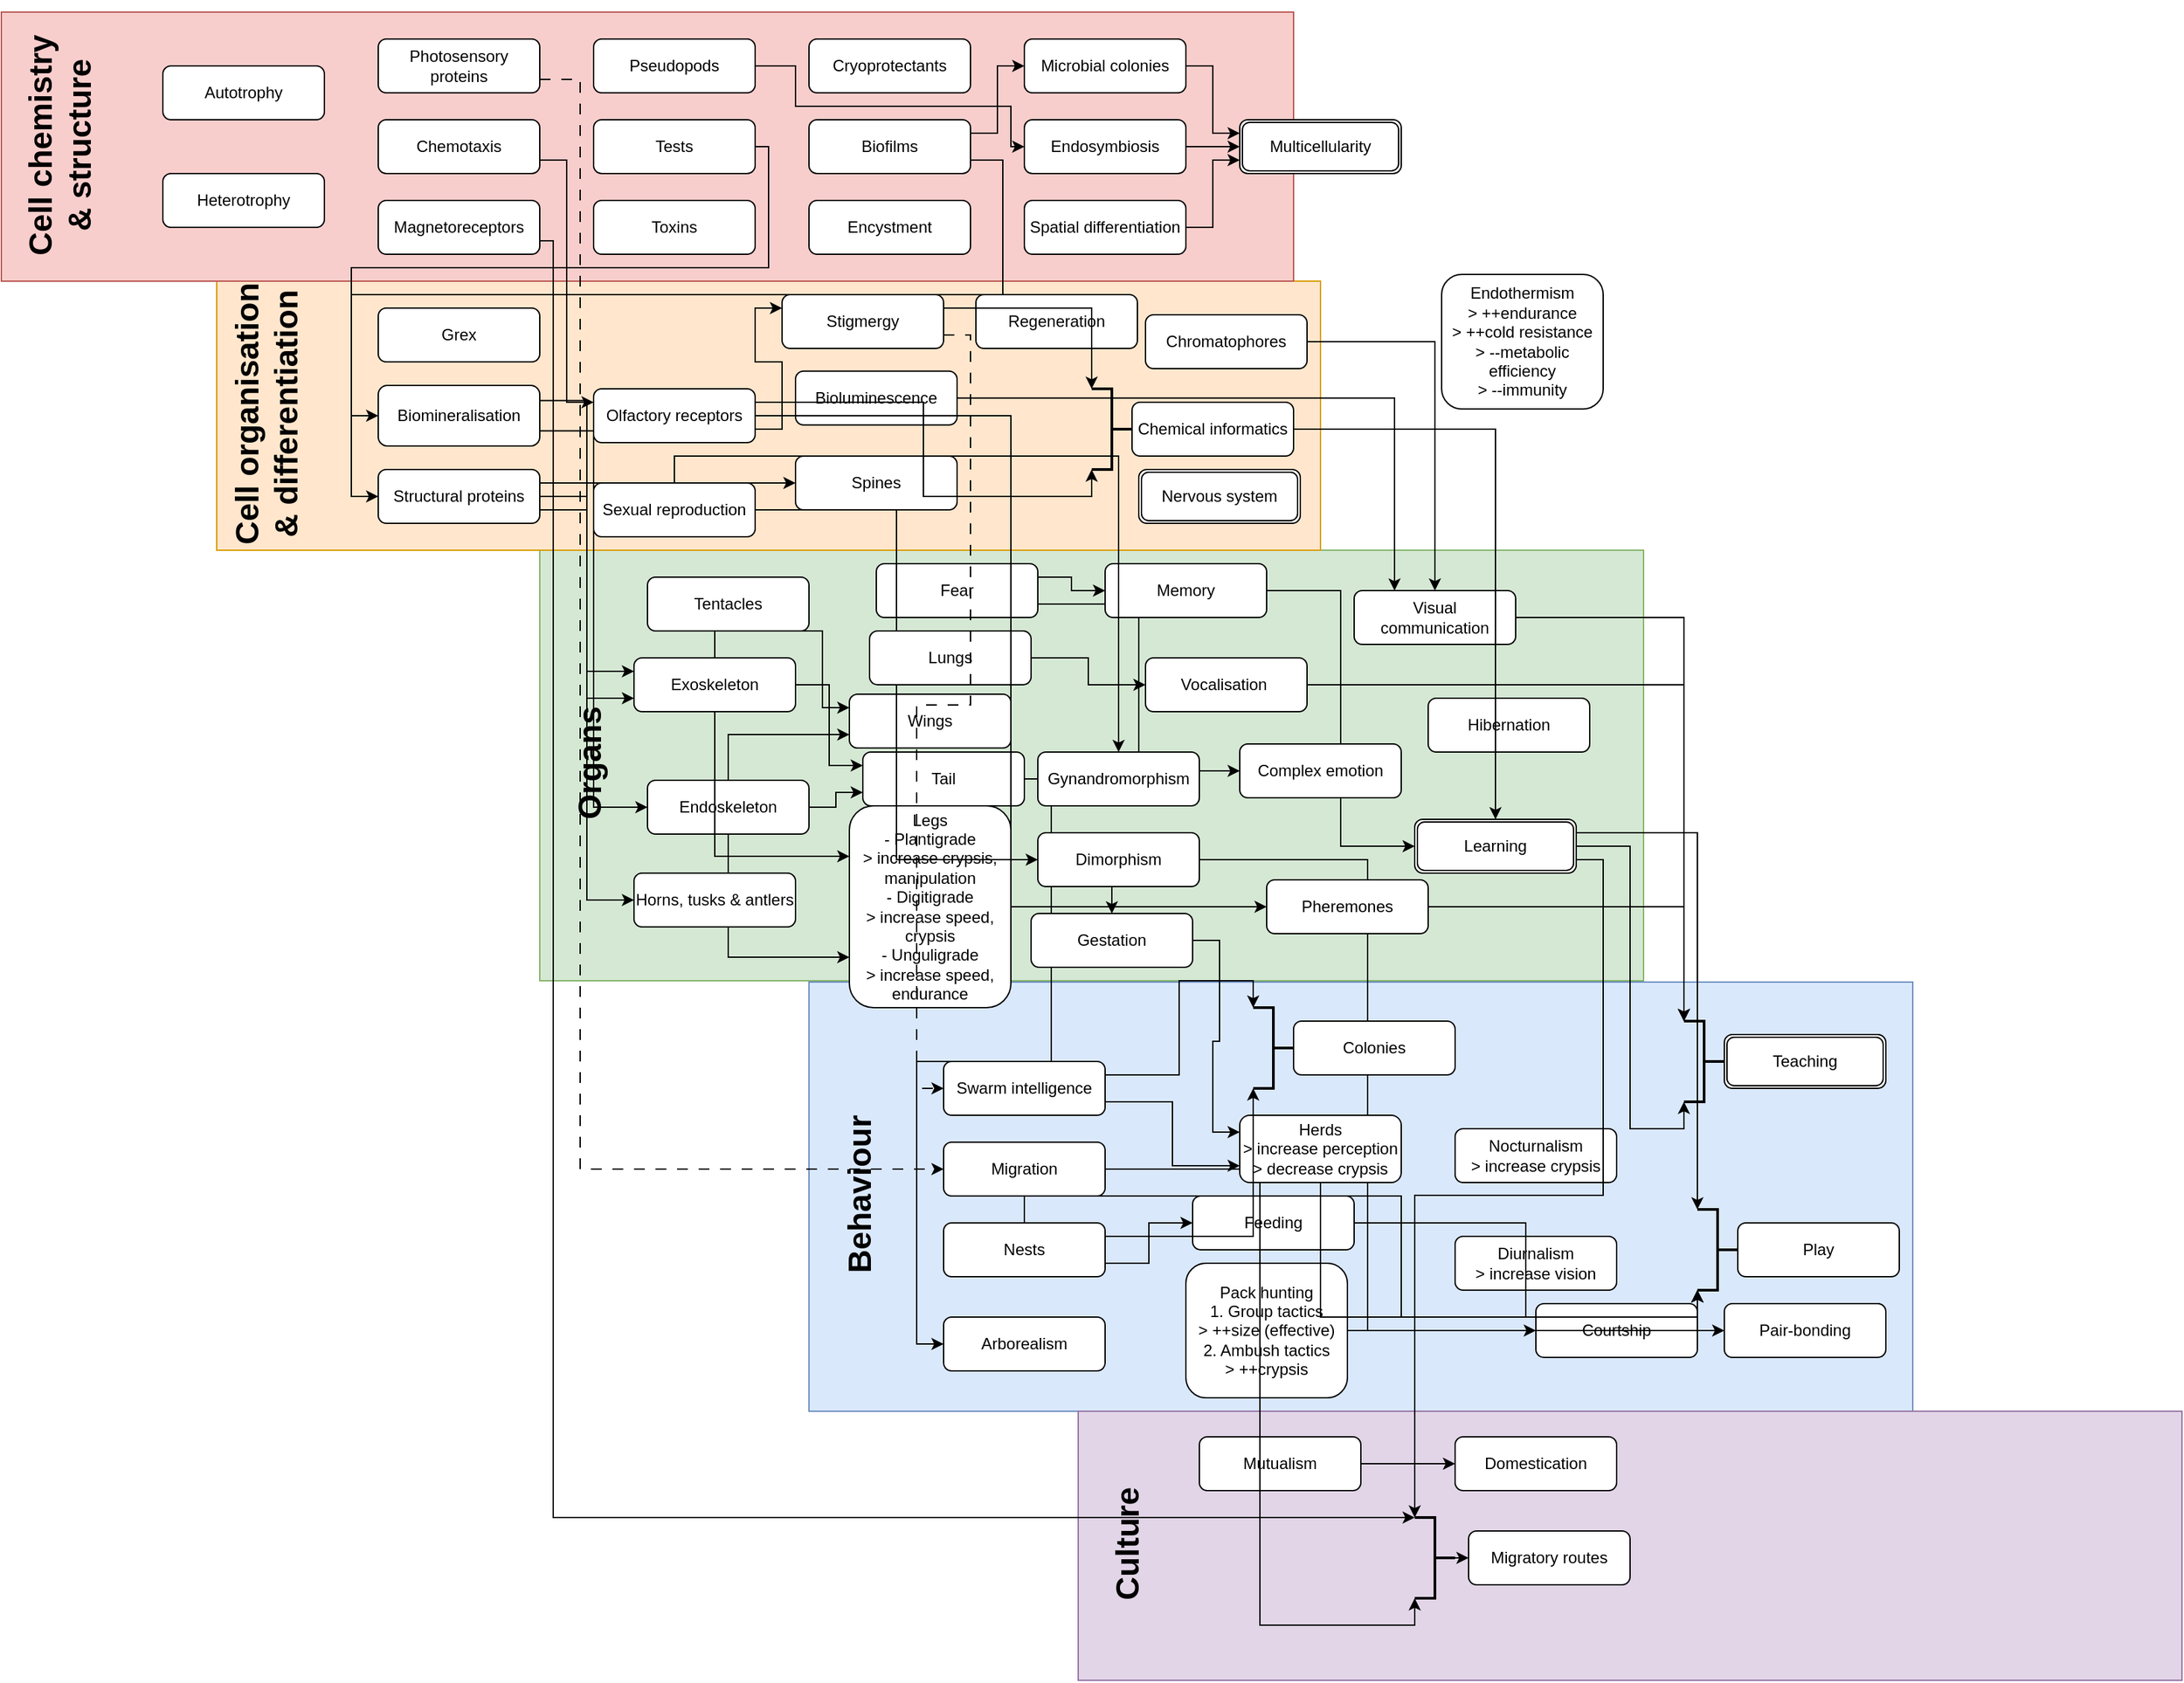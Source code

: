 <mxfile version="28.0.9">
  <diagram name="Page-1" id="D8UBlbQW4p5IcxtlITK5">
    <mxGraphModel dx="314" dy="1356" grid="1" gridSize="10" guides="1" tooltips="1" connect="1" arrows="1" fold="1" page="1" pageScale="1" pageWidth="827" pageHeight="1169" math="0" shadow="0">
      <root>
        <mxCell id="0" />
        <mxCell id="1" style="locked=1;" parent="0" />
        <mxCell id="BG-AczMaY_8zY7A08HlS-6" value="" style="rounded=0;whiteSpace=wrap;html=1;fillColor=#d5e8d4;strokeColor=#82b366;" vertex="1" parent="1">
          <mxGeometry x="400" y="400" width="820" height="320" as="geometry" />
        </mxCell>
        <mxCell id="BG-AczMaY_8zY7A08HlS-4" value="" style="rounded=0;whiteSpace=wrap;html=1;fillColor=#ffe6cc;strokeColor=#d79b00;" vertex="1" parent="1">
          <mxGeometry x="160" y="200" width="820" height="200" as="geometry" />
        </mxCell>
        <mxCell id="BG-AczMaY_8zY7A08HlS-35" value="" style="group" vertex="1" connectable="0" parent="1">
          <mxGeometry x="160" y="200" width="820" height="200" as="geometry" />
        </mxCell>
        <mxCell id="BG-AczMaY_8zY7A08HlS-5" value="&lt;div&gt;Cell organisation&lt;/div&gt;&lt;div&gt;&amp;amp; differentiation&lt;/div&gt;" style="text;strokeColor=none;fillColor=none;html=1;fontSize=24;fontStyle=1;verticalAlign=middle;align=center;rotation=-90;" vertex="1" parent="BG-AczMaY_8zY7A08HlS-35">
          <mxGeometry x="-54.37" y="66.88" width="183.75" height="65" as="geometry" />
        </mxCell>
        <mxCell id="BG-AczMaY_8zY7A08HlS-36" value="" style="group" vertex="1" connectable="0" parent="1">
          <mxGeometry width="960" height="200" as="geometry" />
        </mxCell>
        <mxCell id="BG-AczMaY_8zY7A08HlS-1" value="" style="rounded=0;whiteSpace=wrap;html=1;fillColor=#f8cecc;strokeColor=#b85450;" vertex="1" parent="BG-AczMaY_8zY7A08HlS-36">
          <mxGeometry width="960.0" height="200" as="geometry" />
        </mxCell>
        <mxCell id="BG-AczMaY_8zY7A08HlS-3" value="&lt;div&gt;Cell chemistry&lt;/div&gt;&lt;div&gt;&amp;amp; structure&lt;/div&gt;" style="text;strokeColor=none;fillColor=none;html=1;fontSize=24;fontStyle=1;verticalAlign=middle;align=center;rotation=-90;" vertex="1" parent="BG-AczMaY_8zY7A08HlS-36">
          <mxGeometry x="-63.653" y="66.88" width="215.122" height="65" as="geometry" />
        </mxCell>
        <mxCell id="BG-AczMaY_8zY7A08HlS-38" value="" style="group" vertex="1" connectable="0" parent="1">
          <mxGeometry x="600" y="721" width="820" height="319" as="geometry" />
        </mxCell>
        <mxCell id="BG-AczMaY_8zY7A08HlS-8" value="" style="rounded=0;whiteSpace=wrap;html=1;fillColor=#dae8fc;strokeColor=#6c8ebf;" vertex="1" parent="BG-AczMaY_8zY7A08HlS-38">
          <mxGeometry width="820" height="319" as="geometry" />
        </mxCell>
        <mxCell id="BG-AczMaY_8zY7A08HlS-9" value="Behaviour" style="text;strokeColor=none;fillColor=none;html=1;fontSize=24;fontStyle=1;verticalAlign=middle;align=center;rotation=-90;" vertex="1" parent="BG-AczMaY_8zY7A08HlS-38">
          <mxGeometry x="-54.37" y="106.674" width="183.75" height="103.675" as="geometry" />
        </mxCell>
        <mxCell id="BG-AczMaY_8zY7A08HlS-37" value="" style="group" vertex="1" connectable="0" parent="1">
          <mxGeometry x="400" y="400" width="820" height="320" as="geometry" />
        </mxCell>
        <mxCell id="BG-AczMaY_8zY7A08HlS-7" value="Organs" style="text;strokeColor=none;fillColor=none;html=1;fontSize=24;fontStyle=1;verticalAlign=middle;align=center;rotation=-90;" vertex="1" parent="BG-AczMaY_8zY7A08HlS-37">
          <mxGeometry x="-54.37" y="107.008" width="183.75" height="104" as="geometry" />
        </mxCell>
        <mxCell id="BG-AczMaY_8zY7A08HlS-39" value="" style="group" vertex="1" connectable="0" parent="1">
          <mxGeometry x="800" y="1040" width="820" height="200" as="geometry" />
        </mxCell>
        <mxCell id="BG-AczMaY_8zY7A08HlS-10" value="" style="rounded=0;whiteSpace=wrap;html=1;fillColor=#e1d5e7;strokeColor=#9673a6;" vertex="1" parent="BG-AczMaY_8zY7A08HlS-39">
          <mxGeometry width="820" height="200" as="geometry" />
        </mxCell>
        <mxCell id="BG-AczMaY_8zY7A08HlS-11" value="Culture" style="text;strokeColor=none;fillColor=none;html=1;fontSize=24;fontStyle=1;verticalAlign=middle;align=center;rotation=-90;" vertex="1" parent="BG-AczMaY_8zY7A08HlS-39">
          <mxGeometry x="-54.37" y="66.88" width="183.75" height="65" as="geometry" />
        </mxCell>
        <mxCell id="BG-AczMaY_8zY7A08HlS-2" value="Traits" style="" parent="0" />
        <mxCell id="BG-AczMaY_8zY7A08HlS-19" value="Hibernation" style="rounded=1;whiteSpace=wrap;html=1;" vertex="1" parent="BG-AczMaY_8zY7A08HlS-2">
          <mxGeometry x="1060" y="510" width="120" height="40" as="geometry" />
        </mxCell>
        <mxCell id="BG-AczMaY_8zY7A08HlS-20" value="Cryoprotectants" style="rounded=1;whiteSpace=wrap;html=1;" vertex="1" parent="BG-AczMaY_8zY7A08HlS-2">
          <mxGeometry x="600" y="20" width="120" height="40" as="geometry" />
        </mxCell>
        <mxCell id="BG-AczMaY_8zY7A08HlS-52" value="Heterotrophy" style="rounded=1;whiteSpace=wrap;html=1;" vertex="1" parent="BG-AczMaY_8zY7A08HlS-2">
          <mxGeometry x="120" y="120" width="120" height="40" as="geometry" />
        </mxCell>
        <mxCell id="BG-AczMaY_8zY7A08HlS-54" value="Autotrophy" style="rounded=1;whiteSpace=wrap;html=1;" vertex="1" parent="BG-AczMaY_8zY7A08HlS-2">
          <mxGeometry x="120" y="40" width="120" height="40" as="geometry" />
        </mxCell>
        <mxCell id="BG-AczMaY_8zY7A08HlS-56" value="Migratory routes" style="rounded=1;whiteSpace=wrap;html=1;" vertex="1" parent="BG-AczMaY_8zY7A08HlS-2">
          <mxGeometry x="1090" y="1129" width="120" height="40" as="geometry" />
        </mxCell>
        <mxCell id="BG-AczMaY_8zY7A08HlS-62" style="edgeStyle=orthogonalEdgeStyle;rounded=0;orthogonalLoop=1;jettySize=auto;html=1;exitX=0;exitY=0.5;exitDx=0;exitDy=0;exitPerimeter=0;entryX=0;entryY=0.5;entryDx=0;entryDy=0;" edge="1" parent="BG-AczMaY_8zY7A08HlS-2" source="BG-AczMaY_8zY7A08HlS-60" target="BG-AczMaY_8zY7A08HlS-56">
          <mxGeometry relative="1" as="geometry" />
        </mxCell>
        <mxCell id="BG-AczMaY_8zY7A08HlS-127" value="Spines" style="rounded=1;whiteSpace=wrap;html=1;" vertex="1" parent="BG-AczMaY_8zY7A08HlS-2">
          <mxGeometry x="590" y="330" width="120" height="40" as="geometry" />
        </mxCell>
        <mxCell id="BG-AczMaY_8zY7A08HlS-118" value="Biomineralisation" style="rounded=1;whiteSpace=wrap;html=1;" vertex="1" parent="BG-AczMaY_8zY7A08HlS-2">
          <mxGeometry x="280" y="277.5" width="120" height="45" as="geometry" />
        </mxCell>
        <mxCell id="BG-AczMaY_8zY7A08HlS-94" value="&lt;div&gt;Pseudopods&lt;/div&gt;" style="rounded=1;whiteSpace=wrap;html=1;" vertex="1" parent="BG-AczMaY_8zY7A08HlS-2">
          <mxGeometry x="440" y="20" width="120" height="40" as="geometry" />
        </mxCell>
        <mxCell id="BG-AczMaY_8zY7A08HlS-160" style="edgeStyle=orthogonalEdgeStyle;rounded=0;orthogonalLoop=1;jettySize=auto;html=1;exitX=1;exitY=0.75;exitDx=0;exitDy=0;entryX=0;entryY=0.5;entryDx=0;entryDy=0;" edge="1" parent="BG-AczMaY_8zY7A08HlS-2" source="BG-AczMaY_8zY7A08HlS-75" target="BG-AczMaY_8zY7A08HlS-159">
          <mxGeometry relative="1" as="geometry" />
        </mxCell>
        <mxCell id="BG-AczMaY_8zY7A08HlS-75" value="Fear" style="rounded=1;whiteSpace=wrap;html=1;" vertex="1" parent="BG-AczMaY_8zY7A08HlS-2">
          <mxGeometry x="650" y="410" width="120" height="40" as="geometry" />
        </mxCell>
        <mxCell id="BG-AczMaY_8zY7A08HlS-45" value="Memory" style="rounded=1;whiteSpace=wrap;html=1;" vertex="1" parent="BG-AczMaY_8zY7A08HlS-2">
          <mxGeometry x="820" y="410" width="120" height="40" as="geometry" />
        </mxCell>
        <mxCell id="BG-AczMaY_8zY7A08HlS-78" style="edgeStyle=orthogonalEdgeStyle;rounded=0;orthogonalLoop=1;jettySize=auto;html=1;entryX=0;entryY=0.5;entryDx=0;entryDy=0;exitX=1;exitY=0.25;exitDx=0;exitDy=0;" edge="1" parent="BG-AczMaY_8zY7A08HlS-2" source="BG-AczMaY_8zY7A08HlS-75" target="BG-AczMaY_8zY7A08HlS-45">
          <mxGeometry relative="1" as="geometry">
            <mxPoint x="800" y="410" as="sourcePoint" />
          </mxGeometry>
        </mxCell>
        <mxCell id="BG-AczMaY_8zY7A08HlS-46" style="edgeStyle=orthogonalEdgeStyle;rounded=0;orthogonalLoop=1;jettySize=auto;html=1;exitX=1;exitY=0.5;exitDx=0;exitDy=0;entryX=0;entryY=0.5;entryDx=0;entryDy=0;" edge="1" parent="BG-AczMaY_8zY7A08HlS-2" source="BG-AczMaY_8zY7A08HlS-45" target="BG-AczMaY_8zY7A08HlS-71">
          <mxGeometry relative="1" as="geometry">
            <mxPoint x="750" y="660" as="targetPoint" />
          </mxGeometry>
        </mxCell>
        <mxCell id="BG-AczMaY_8zY7A08HlS-112" value="Wings" style="rounded=1;whiteSpace=wrap;html=1;" vertex="1" parent="BG-AczMaY_8zY7A08HlS-2">
          <mxGeometry x="630" y="507.01" width="120" height="40" as="geometry" />
        </mxCell>
        <mxCell id="BG-AczMaY_8zY7A08HlS-184" style="edgeStyle=orthogonalEdgeStyle;rounded=0;orthogonalLoop=1;jettySize=auto;html=1;exitX=1;exitY=0.5;exitDx=0;exitDy=0;entryX=0;entryY=0.5;entryDx=0;entryDy=0;" edge="1" parent="BG-AczMaY_8zY7A08HlS-2" source="BG-AczMaY_8zY7A08HlS-114" target="BG-AczMaY_8zY7A08HlS-115">
          <mxGeometry relative="1" as="geometry" />
        </mxCell>
        <mxCell id="BG-AczMaY_8zY7A08HlS-114" value="Tail" style="rounded=1;whiteSpace=wrap;html=1;" vertex="1" parent="BG-AczMaY_8zY7A08HlS-2">
          <mxGeometry x="640" y="550" width="120" height="40" as="geometry" />
        </mxCell>
        <mxCell id="BG-AczMaY_8zY7A08HlS-96" value="&lt;div&gt;Legs&lt;/div&gt;&lt;div&gt;- Plantigrade&lt;/div&gt;&lt;div&gt;&amp;gt; increase crypsis, manipulation&lt;/div&gt;&lt;div&gt;- Digitigrade&lt;/div&gt;&lt;div&gt;&amp;gt; increase speed, crypsis&lt;/div&gt;&lt;div&gt;- Unguligrade&lt;/div&gt;&lt;div&gt;&amp;gt; increase speed, endurance&lt;/div&gt;" style="rounded=1;whiteSpace=wrap;html=1;" vertex="1" parent="BG-AczMaY_8zY7A08HlS-2">
          <mxGeometry x="630" y="590" width="120" height="150" as="geometry" />
        </mxCell>
        <mxCell id="BG-AczMaY_8zY7A08HlS-122" style="edgeStyle=orthogonalEdgeStyle;rounded=0;orthogonalLoop=1;jettySize=auto;html=1;exitX=0.5;exitY=0;exitDx=0;exitDy=0;entryX=0;entryY=0.25;entryDx=0;entryDy=0;" edge="1" parent="BG-AczMaY_8zY7A08HlS-2" source="BG-AczMaY_8zY7A08HlS-22" target="BG-AczMaY_8zY7A08HlS-112">
          <mxGeometry relative="1" as="geometry" />
        </mxCell>
        <mxCell id="BG-AczMaY_8zY7A08HlS-123" style="edgeStyle=orthogonalEdgeStyle;rounded=0;orthogonalLoop=1;jettySize=auto;html=1;exitX=1;exitY=0.5;exitDx=0;exitDy=0;entryX=0;entryY=0.75;entryDx=0;entryDy=0;" edge="1" parent="BG-AczMaY_8zY7A08HlS-2" source="BG-AczMaY_8zY7A08HlS-23" target="BG-AczMaY_8zY7A08HlS-114">
          <mxGeometry relative="1" as="geometry" />
        </mxCell>
        <mxCell id="BG-AczMaY_8zY7A08HlS-124" style="edgeStyle=orthogonalEdgeStyle;rounded=0;orthogonalLoop=1;jettySize=auto;html=1;exitX=0.5;exitY=1;exitDx=0;exitDy=0;entryX=0;entryY=0.75;entryDx=0;entryDy=0;" edge="1" parent="BG-AczMaY_8zY7A08HlS-2" source="BG-AczMaY_8zY7A08HlS-23" target="BG-AczMaY_8zY7A08HlS-96">
          <mxGeometry relative="1" as="geometry" />
        </mxCell>
        <mxCell id="BG-AczMaY_8zY7A08HlS-23" value="Endoskeleton" style="rounded=1;whiteSpace=wrap;html=1;" vertex="1" parent="BG-AczMaY_8zY7A08HlS-2">
          <mxGeometry x="480" y="571.01" width="120" height="40" as="geometry" />
        </mxCell>
        <mxCell id="BG-AczMaY_8zY7A08HlS-128" value="" style="edgeStyle=orthogonalEdgeStyle;rounded=0;orthogonalLoop=1;jettySize=auto;html=1;exitX=0.5;exitY=0;exitDx=0;exitDy=0;entryX=0;entryY=0.75;entryDx=0;entryDy=0;" edge="1" parent="BG-AczMaY_8zY7A08HlS-2" source="BG-AczMaY_8zY7A08HlS-23" target="BG-AczMaY_8zY7A08HlS-112">
          <mxGeometry relative="1" as="geometry">
            <mxPoint x="940" y="971" as="sourcePoint" />
            <mxPoint x="1030" y="927" as="targetPoint" />
          </mxGeometry>
        </mxCell>
        <mxCell id="BG-AczMaY_8zY7A08HlS-129" style="edgeStyle=orthogonalEdgeStyle;rounded=0;orthogonalLoop=1;jettySize=auto;html=1;exitX=1;exitY=0.5;exitDx=0;exitDy=0;entryX=0;entryY=0.25;entryDx=0;entryDy=0;" edge="1" parent="BG-AczMaY_8zY7A08HlS-2" source="BG-AczMaY_8zY7A08HlS-22" target="BG-AczMaY_8zY7A08HlS-114">
          <mxGeometry relative="1" as="geometry" />
        </mxCell>
        <mxCell id="BG-AczMaY_8zY7A08HlS-130" style="edgeStyle=orthogonalEdgeStyle;rounded=0;orthogonalLoop=1;jettySize=auto;html=1;exitX=0.5;exitY=1;exitDx=0;exitDy=0;entryX=0;entryY=0.25;entryDx=0;entryDy=0;" edge="1" parent="BG-AczMaY_8zY7A08HlS-2" source="BG-AczMaY_8zY7A08HlS-22" target="BG-AczMaY_8zY7A08HlS-96">
          <mxGeometry relative="1" as="geometry" />
        </mxCell>
        <mxCell id="BG-AczMaY_8zY7A08HlS-22" value="Exoskeleton" style="rounded=1;whiteSpace=wrap;html=1;" vertex="1" parent="BG-AczMaY_8zY7A08HlS-2">
          <mxGeometry x="470" y="480" width="120" height="40" as="geometry" />
        </mxCell>
        <mxCell id="BG-AczMaY_8zY7A08HlS-131" value="Tentacles" style="rounded=1;whiteSpace=wrap;html=1;" vertex="1" parent="BG-AczMaY_8zY7A08HlS-2">
          <mxGeometry x="480" y="420" width="120" height="40" as="geometry" />
        </mxCell>
        <mxCell id="BG-AczMaY_8zY7A08HlS-132" style="edgeStyle=orthogonalEdgeStyle;rounded=0;orthogonalLoop=1;jettySize=auto;html=1;exitX=1;exitY=0.5;exitDx=0;exitDy=0;entryX=0;entryY=0.5;entryDx=0;entryDy=0;" edge="1" parent="BG-AczMaY_8zY7A08HlS-2" source="BG-AczMaY_8zY7A08HlS-94" target="BG-AczMaY_8zY7A08HlS-224">
          <mxGeometry relative="1" as="geometry">
            <Array as="points">
              <mxPoint x="590" y="40" />
              <mxPoint x="590" y="70" />
              <mxPoint x="750" y="70" />
              <mxPoint x="750" y="100" />
            </Array>
          </mxGeometry>
        </mxCell>
        <mxCell id="BG-AczMaY_8zY7A08HlS-48" value="&lt;div&gt;Pack hunting&lt;/div&gt;&lt;div&gt;1. Group tactics&lt;/div&gt;&lt;div&gt;&amp;gt; ++size (effective)&lt;/div&gt;&lt;div&gt;2. Ambush tactics&lt;/div&gt;&lt;div&gt;&amp;gt; ++crypsis&lt;/div&gt;" style="rounded=1;whiteSpace=wrap;html=1;" vertex="1" parent="BG-AczMaY_8zY7A08HlS-2">
          <mxGeometry x="880" y="930" width="120" height="100" as="geometry" />
        </mxCell>
        <mxCell id="BG-AczMaY_8zY7A08HlS-51" style="edgeStyle=orthogonalEdgeStyle;rounded=0;orthogonalLoop=1;jettySize=auto;html=1;exitX=1;exitY=0.5;exitDx=0;exitDy=0;entryX=0;entryY=0.25;entryDx=0;entryDy=0;" edge="1" parent="BG-AczMaY_8zY7A08HlS-2" source="BG-AczMaY_8zY7A08HlS-49" target="BG-AczMaY_8zY7A08HlS-50">
          <mxGeometry relative="1" as="geometry">
            <mxPoint x="850" y="740" as="targetPoint" />
          </mxGeometry>
        </mxCell>
        <mxCell id="BG-AczMaY_8zY7A08HlS-49" value="Gestation" style="rounded=1;whiteSpace=wrap;html=1;" vertex="1" parent="BG-AczMaY_8zY7A08HlS-2">
          <mxGeometry x="765" y="670" width="120" height="40" as="geometry" />
        </mxCell>
        <mxCell id="BG-AczMaY_8zY7A08HlS-55" value="Migration" style="rounded=1;whiteSpace=wrap;html=1;" vertex="1" parent="BG-AczMaY_8zY7A08HlS-2">
          <mxGeometry x="700" y="840" width="120" height="40" as="geometry" />
        </mxCell>
        <mxCell id="BG-AczMaY_8zY7A08HlS-64" style="edgeStyle=orthogonalEdgeStyle;rounded=0;orthogonalLoop=1;jettySize=auto;html=1;entryX=1;entryY=1;entryDx=0;entryDy=0;entryPerimeter=0;exitX=1;exitY=0.25;exitDx=0;exitDy=0;" edge="1" parent="BG-AczMaY_8zY7A08HlS-2" source="BG-AczMaY_8zY7A08HlS-71" target="BG-AczMaY_8zY7A08HlS-87">
          <mxGeometry relative="1" as="geometry">
            <mxPoint x="1360" y="650" as="sourcePoint" />
          </mxGeometry>
        </mxCell>
        <mxCell id="BG-AczMaY_8zY7A08HlS-68" value="Grex" style="rounded=1;whiteSpace=wrap;html=1;" vertex="1" parent="BG-AczMaY_8zY7A08HlS-2">
          <mxGeometry x="280" y="220" width="120" height="40" as="geometry" />
        </mxCell>
        <mxCell id="BG-AczMaY_8zY7A08HlS-70" value="Nervous system" style="shape=ext;double=1;rounded=1;whiteSpace=wrap;html=1;" vertex="1" parent="BG-AczMaY_8zY7A08HlS-2">
          <mxGeometry x="845" y="340" width="120" height="40" as="geometry" />
        </mxCell>
        <mxCell id="BG-AczMaY_8zY7A08HlS-86" style="edgeStyle=orthogonalEdgeStyle;rounded=0;orthogonalLoop=1;jettySize=auto;html=1;entryX=0;entryY=0.5;entryDx=0;entryDy=0;exitX=1;exitY=0.75;exitDx=0;exitDy=0;" edge="1" parent="BG-AczMaY_8zY7A08HlS-2" source="BG-AczMaY_8zY7A08HlS-80" target="BG-AczMaY_8zY7A08HlS-82">
          <mxGeometry relative="1" as="geometry">
            <mxPoint x="840" y="940" as="sourcePoint" />
          </mxGeometry>
        </mxCell>
        <mxCell id="BG-AczMaY_8zY7A08HlS-80" value="Nests" style="rounded=1;whiteSpace=wrap;html=1;" vertex="1" parent="BG-AczMaY_8zY7A08HlS-2">
          <mxGeometry x="700" y="900" width="120" height="40" as="geometry" />
        </mxCell>
        <mxCell id="BG-AczMaY_8zY7A08HlS-95" style="edgeStyle=orthogonalEdgeStyle;rounded=0;orthogonalLoop=1;jettySize=auto;html=1;exitX=1;exitY=0.5;exitDx=0;exitDy=0;entryX=0;entryY=0.5;entryDx=0;entryDy=0;" edge="1" parent="BG-AczMaY_8zY7A08HlS-2" source="BG-AczMaY_8zY7A08HlS-81" target="BG-AczMaY_8zY7A08HlS-93">
          <mxGeometry relative="1" as="geometry" />
        </mxCell>
        <mxCell id="BG-AczMaY_8zY7A08HlS-81" value="Courtship" style="rounded=1;whiteSpace=wrap;html=1;" vertex="1" parent="BG-AczMaY_8zY7A08HlS-2">
          <mxGeometry x="1140" y="960" width="120" height="40" as="geometry" />
        </mxCell>
        <mxCell id="BG-AczMaY_8zY7A08HlS-82" value="Feeding" style="rounded=1;whiteSpace=wrap;html=1;" vertex="1" parent="BG-AczMaY_8zY7A08HlS-2">
          <mxGeometry x="885" y="880" width="120" height="40" as="geometry" />
        </mxCell>
        <mxCell id="BG-AczMaY_8zY7A08HlS-89" style="edgeStyle=orthogonalEdgeStyle;rounded=0;orthogonalLoop=1;jettySize=auto;html=1;exitX=0.5;exitY=0;exitDx=0;exitDy=0;entryX=1;entryY=0;entryDx=0;entryDy=0;entryPerimeter=0;" edge="1" parent="BG-AczMaY_8zY7A08HlS-2" source="BG-AczMaY_8zY7A08HlS-80" target="BG-AczMaY_8zY7A08HlS-87">
          <mxGeometry relative="1" as="geometry" />
        </mxCell>
        <mxCell id="BG-AczMaY_8zY7A08HlS-90" style="edgeStyle=orthogonalEdgeStyle;rounded=0;orthogonalLoop=1;jettySize=auto;html=1;exitX=0.5;exitY=1;exitDx=0;exitDy=0;entryX=1;entryY=0;entryDx=0;entryDy=0;entryPerimeter=0;" edge="1" parent="BG-AczMaY_8zY7A08HlS-2" source="BG-AczMaY_8zY7A08HlS-50" target="BG-AczMaY_8zY7A08HlS-87">
          <mxGeometry relative="1" as="geometry">
            <mxPoint x="1130" y="1000" as="targetPoint" />
          </mxGeometry>
        </mxCell>
        <mxCell id="BG-AczMaY_8zY7A08HlS-91" value="" style="group" vertex="1" connectable="0" parent="BG-AczMaY_8zY7A08HlS-2">
          <mxGeometry x="1250" y="890" width="160" height="60" as="geometry" />
        </mxCell>
        <mxCell id="BG-AczMaY_8zY7A08HlS-44" value="Play" style="rounded=1;whiteSpace=wrap;html=1;" vertex="1" parent="BG-AczMaY_8zY7A08HlS-91">
          <mxGeometry x="40" y="10" width="120" height="40" as="geometry" />
        </mxCell>
        <mxCell id="BG-AczMaY_8zY7A08HlS-87" value="" style="strokeWidth=2;html=1;shape=mxgraph.flowchart.annotation_2;align=left;labelPosition=right;pointerEvents=1;rotation=-180;" vertex="1" parent="BG-AczMaY_8zY7A08HlS-91">
          <mxGeometry x="10" width="30" height="60" as="geometry" />
        </mxCell>
        <mxCell id="BG-AczMaY_8zY7A08HlS-92" style="edgeStyle=orthogonalEdgeStyle;rounded=0;orthogonalLoop=1;jettySize=auto;html=1;exitX=1;exitY=0.5;exitDx=0;exitDy=0;entryX=1;entryY=0;entryDx=0;entryDy=0;entryPerimeter=0;" edge="1" parent="BG-AczMaY_8zY7A08HlS-2" source="BG-AczMaY_8zY7A08HlS-48" target="BG-AczMaY_8zY7A08HlS-87">
          <mxGeometry relative="1" as="geometry" />
        </mxCell>
        <mxCell id="BG-AczMaY_8zY7A08HlS-93" value="Pair-bonding" style="rounded=1;whiteSpace=wrap;html=1;" vertex="1" parent="BG-AczMaY_8zY7A08HlS-2">
          <mxGeometry x="1280" y="960" width="120" height="40" as="geometry" />
        </mxCell>
        <mxCell id="BG-AczMaY_8zY7A08HlS-103" style="edgeStyle=orthogonalEdgeStyle;rounded=0;orthogonalLoop=1;jettySize=auto;html=1;exitX=1;exitY=0.5;exitDx=0;exitDy=0;entryX=0;entryY=0.5;entryDx=0;entryDy=0;" edge="1" parent="BG-AczMaY_8zY7A08HlS-2" source="BG-AczMaY_8zY7A08HlS-101" target="BG-AczMaY_8zY7A08HlS-102">
          <mxGeometry relative="1" as="geometry" />
        </mxCell>
        <mxCell id="BG-AczMaY_8zY7A08HlS-105" style="edgeStyle=orthogonalEdgeStyle;rounded=0;orthogonalLoop=1;jettySize=auto;html=1;exitX=0.5;exitY=0;exitDx=0;exitDy=0;entryX=0.5;entryY=0;entryDx=0;entryDy=0;" edge="1" parent="BG-AczMaY_8zY7A08HlS-2" source="BG-AczMaY_8zY7A08HlS-101" target="BG-AczMaY_8zY7A08HlS-104">
          <mxGeometry relative="1" as="geometry" />
        </mxCell>
        <mxCell id="BG-AczMaY_8zY7A08HlS-101" value="Sexual reproduction" style="rounded=1;whiteSpace=wrap;html=1;" vertex="1" parent="BG-AczMaY_8zY7A08HlS-2">
          <mxGeometry x="440" y="350" width="120" height="40" as="geometry" />
        </mxCell>
        <mxCell id="BG-AczMaY_8zY7A08HlS-107" style="edgeStyle=orthogonalEdgeStyle;rounded=0;orthogonalLoop=1;jettySize=auto;html=1;exitX=1;exitY=0.5;exitDx=0;exitDy=0;entryX=0;entryY=0.5;entryDx=0;entryDy=0;" edge="1" parent="BG-AczMaY_8zY7A08HlS-2" source="BG-AczMaY_8zY7A08HlS-102" target="BG-AczMaY_8zY7A08HlS-81">
          <mxGeometry relative="1" as="geometry" />
        </mxCell>
        <mxCell id="BG-AczMaY_8zY7A08HlS-109" style="edgeStyle=orthogonalEdgeStyle;rounded=0;orthogonalLoop=1;jettySize=auto;html=1;exitX=0.5;exitY=1;exitDx=0;exitDy=0;entryX=0.5;entryY=0;entryDx=0;entryDy=0;" edge="1" parent="BG-AczMaY_8zY7A08HlS-2" source="BG-AczMaY_8zY7A08HlS-102" target="BG-AczMaY_8zY7A08HlS-49">
          <mxGeometry relative="1" as="geometry" />
        </mxCell>
        <mxCell id="BG-AczMaY_8zY7A08HlS-102" value="Dimorphism" style="rounded=1;whiteSpace=wrap;html=1;" vertex="1" parent="BG-AczMaY_8zY7A08HlS-2">
          <mxGeometry x="770" y="610" width="120" height="40" as="geometry" />
        </mxCell>
        <mxCell id="BG-AczMaY_8zY7A08HlS-104" value="Gynandromorphism" style="rounded=1;whiteSpace=wrap;html=1;" vertex="1" parent="BG-AczMaY_8zY7A08HlS-2">
          <mxGeometry x="770" y="550" width="120" height="40" as="geometry" />
        </mxCell>
        <mxCell id="BG-AczMaY_8zY7A08HlS-115" value="Arborealism" style="rounded=1;whiteSpace=wrap;html=1;" vertex="1" parent="BG-AczMaY_8zY7A08HlS-2">
          <mxGeometry x="700" y="970" width="120" height="40" as="geometry" />
        </mxCell>
        <mxCell id="BG-AczMaY_8zY7A08HlS-116" value="Regeneration" style="rounded=1;whiteSpace=wrap;html=1;" vertex="1" parent="BG-AczMaY_8zY7A08HlS-2">
          <mxGeometry x="724" y="210" width="120" height="40" as="geometry" />
        </mxCell>
        <mxCell id="BG-AczMaY_8zY7A08HlS-119" style="edgeStyle=orthogonalEdgeStyle;rounded=0;orthogonalLoop=1;jettySize=auto;html=1;exitX=1;exitY=0.25;exitDx=0;exitDy=0;entryX=0;entryY=0.75;entryDx=0;entryDy=0;" edge="1" parent="BG-AczMaY_8zY7A08HlS-2" source="BG-AczMaY_8zY7A08HlS-118" target="BG-AczMaY_8zY7A08HlS-22">
          <mxGeometry relative="1" as="geometry" />
        </mxCell>
        <mxCell id="BG-AczMaY_8zY7A08HlS-121" style="edgeStyle=orthogonalEdgeStyle;rounded=0;orthogonalLoop=1;jettySize=auto;html=1;exitX=1;exitY=0.75;exitDx=0;exitDy=0;entryX=0;entryY=0.5;entryDx=0;entryDy=0;" edge="1" parent="BG-AczMaY_8zY7A08HlS-2" source="BG-AczMaY_8zY7A08HlS-118" target="BG-AczMaY_8zY7A08HlS-23">
          <mxGeometry relative="1" as="geometry" />
        </mxCell>
        <mxCell id="BG-AczMaY_8zY7A08HlS-135" style="edgeStyle=orthogonalEdgeStyle;rounded=0;orthogonalLoop=1;jettySize=auto;html=1;exitX=1;exitY=0.5;exitDx=0;exitDy=0;entryX=0;entryY=0.5;entryDx=0;entryDy=0;" edge="1" parent="BG-AczMaY_8zY7A08HlS-2" source="BG-AczMaY_8zY7A08HlS-133" target="BG-AczMaY_8zY7A08HlS-134">
          <mxGeometry relative="1" as="geometry" />
        </mxCell>
        <mxCell id="BG-AczMaY_8zY7A08HlS-133" value="Mutualism" style="rounded=1;whiteSpace=wrap;html=1;" vertex="1" parent="BG-AczMaY_8zY7A08HlS-2">
          <mxGeometry x="890" y="1059" width="120" height="40" as="geometry" />
        </mxCell>
        <mxCell id="BG-AczMaY_8zY7A08HlS-134" value="Domestication" style="rounded=1;whiteSpace=wrap;html=1;" vertex="1" parent="BG-AczMaY_8zY7A08HlS-2">
          <mxGeometry x="1080" y="1059" width="120" height="40" as="geometry" />
        </mxCell>
        <mxCell id="BG-AczMaY_8zY7A08HlS-60" value="" style="strokeWidth=2;html=1;shape=mxgraph.flowchart.annotation_2;align=left;labelPosition=right;pointerEvents=1;rotation=-180;" vertex="1" parent="BG-AczMaY_8zY7A08HlS-2">
          <mxGeometry x="1050" y="1119" width="30" height="60" as="geometry" />
        </mxCell>
        <mxCell id="BG-AczMaY_8zY7A08HlS-137" style="edgeStyle=orthogonalEdgeStyle;rounded=0;orthogonalLoop=1;jettySize=auto;html=1;exitX=1;exitY=0.5;exitDx=0;exitDy=0;entryX=1;entryY=0;entryDx=0;entryDy=0;entryPerimeter=0;" edge="1" parent="BG-AczMaY_8zY7A08HlS-2" source="BG-AczMaY_8zY7A08HlS-55" target="BG-AczMaY_8zY7A08HlS-60">
          <mxGeometry relative="1" as="geometry" />
        </mxCell>
        <mxCell id="BG-AczMaY_8zY7A08HlS-50" value="&lt;div&gt;Herds&lt;/div&gt;&lt;div&gt;&amp;gt; increase perception&lt;/div&gt;&lt;div&gt;&amp;gt; decrease crypsis&lt;/div&gt;" style="rounded=1;whiteSpace=wrap;html=1;" vertex="1" parent="BG-AczMaY_8zY7A08HlS-2">
          <mxGeometry x="920" y="820" width="120" height="50" as="geometry" />
        </mxCell>
        <mxCell id="BG-AczMaY_8zY7A08HlS-142" style="edgeStyle=orthogonalEdgeStyle;rounded=0;orthogonalLoop=1;jettySize=auto;html=1;exitX=1;exitY=0.5;exitDx=0;exitDy=0;entryX=0.5;entryY=0;entryDx=0;entryDy=0;" edge="1" parent="BG-AczMaY_8zY7A08HlS-2" source="BG-AczMaY_8zY7A08HlS-141" target="BG-AczMaY_8zY7A08HlS-32">
          <mxGeometry relative="1" as="geometry" />
        </mxCell>
        <mxCell id="BG-AczMaY_8zY7A08HlS-141" value="Chromatophores" style="rounded=1;whiteSpace=wrap;html=1;" vertex="1" parent="BG-AczMaY_8zY7A08HlS-2">
          <mxGeometry x="850" y="225" width="120" height="40" as="geometry" />
        </mxCell>
        <mxCell id="BG-AczMaY_8zY7A08HlS-144" style="edgeStyle=orthogonalEdgeStyle;rounded=0;orthogonalLoop=1;jettySize=auto;html=1;exitX=1;exitY=0.5;exitDx=0;exitDy=0;entryX=0.25;entryY=0;entryDx=0;entryDy=0;" edge="1" parent="BG-AczMaY_8zY7A08HlS-2" source="BG-AczMaY_8zY7A08HlS-143" target="BG-AczMaY_8zY7A08HlS-32">
          <mxGeometry relative="1" as="geometry" />
        </mxCell>
        <mxCell id="BG-AczMaY_8zY7A08HlS-143" value="Bioluminescence" style="rounded=1;whiteSpace=wrap;html=1;" vertex="1" parent="BG-AczMaY_8zY7A08HlS-2">
          <mxGeometry x="590" y="266.88" width="120" height="40" as="geometry" />
        </mxCell>
        <mxCell id="BG-AczMaY_8zY7A08HlS-149" style="edgeStyle=orthogonalEdgeStyle;rounded=0;orthogonalLoop=1;jettySize=auto;html=1;exitX=1;exitY=0.5;exitDx=0;exitDy=0;entryX=0;entryY=0.5;entryDx=0;entryDy=0;" edge="1" parent="BG-AczMaY_8zY7A08HlS-2" source="BG-AczMaY_8zY7A08HlS-145" target="BG-AczMaY_8zY7A08HlS-154">
          <mxGeometry relative="1" as="geometry" />
        </mxCell>
        <mxCell id="BG-AczMaY_8zY7A08HlS-145" value="Lungs" style="rounded=1;whiteSpace=wrap;html=1;" vertex="1" parent="BG-AczMaY_8zY7A08HlS-2">
          <mxGeometry x="645" y="460" width="120" height="40" as="geometry" />
        </mxCell>
        <mxCell id="BG-AczMaY_8zY7A08HlS-32" value="&lt;div&gt;Visual&lt;/div&gt;&lt;div&gt;communication&lt;/div&gt;" style="rounded=1;whiteSpace=wrap;html=1;" vertex="1" parent="BG-AczMaY_8zY7A08HlS-2">
          <mxGeometry x="1005" y="430" width="120" height="40" as="geometry" />
        </mxCell>
        <mxCell id="BG-AczMaY_8zY7A08HlS-154" value="Vocalisation&amp;nbsp;" style="rounded=1;whiteSpace=wrap;html=1;" vertex="1" parent="BG-AczMaY_8zY7A08HlS-2">
          <mxGeometry x="850" y="480" width="120" height="40" as="geometry" />
        </mxCell>
        <mxCell id="BG-AczMaY_8zY7A08HlS-155" style="edgeStyle=orthogonalEdgeStyle;rounded=0;orthogonalLoop=1;jettySize=auto;html=1;exitX=1;exitY=0.5;exitDx=0;exitDy=0;entryX=1;entryY=1;entryDx=0;entryDy=0;entryPerimeter=0;" edge="1" parent="BG-AczMaY_8zY7A08HlS-2" source="BG-AczMaY_8zY7A08HlS-154" target="BG-AczMaY_8zY7A08HlS-30">
          <mxGeometry relative="1" as="geometry" />
        </mxCell>
        <mxCell id="BG-AczMaY_8zY7A08HlS-156" style="edgeStyle=orthogonalEdgeStyle;rounded=0;orthogonalLoop=1;jettySize=auto;html=1;exitX=1;exitY=0.5;exitDx=0;exitDy=0;entryX=1;entryY=1;entryDx=0;entryDy=0;entryPerimeter=0;" edge="1" parent="BG-AczMaY_8zY7A08HlS-2" source="BG-AczMaY_8zY7A08HlS-32" target="BG-AczMaY_8zY7A08HlS-30">
          <mxGeometry relative="1" as="geometry" />
        </mxCell>
        <mxCell id="BG-AczMaY_8zY7A08HlS-164" style="edgeStyle=orthogonalEdgeStyle;rounded=0;orthogonalLoop=1;jettySize=auto;html=1;exitX=1;exitY=0.25;exitDx=0;exitDy=0;entryX=1;entryY=0;entryDx=0;entryDy=0;entryPerimeter=0;" edge="1" parent="BG-AczMaY_8zY7A08HlS-2" source="BG-AczMaY_8zY7A08HlS-205" target="BG-AczMaY_8zY7A08HlS-174">
          <mxGeometry relative="1" as="geometry">
            <mxPoint x="790" y="330" as="targetPoint" />
          </mxGeometry>
        </mxCell>
        <mxCell id="BG-AczMaY_8zY7A08HlS-206" style="edgeStyle=orthogonalEdgeStyle;rounded=0;orthogonalLoop=1;jettySize=auto;html=1;exitX=1;exitY=0.75;exitDx=0;exitDy=0;entryX=0;entryY=0.25;entryDx=0;entryDy=0;" edge="1" parent="BG-AczMaY_8zY7A08HlS-2" source="BG-AczMaY_8zY7A08HlS-157" target="BG-AczMaY_8zY7A08HlS-205">
          <mxGeometry relative="1" as="geometry" />
        </mxCell>
        <mxCell id="BG-AczMaY_8zY7A08HlS-157" value="Chemotaxis" style="rounded=1;whiteSpace=wrap;html=1;" vertex="1" parent="BG-AczMaY_8zY7A08HlS-2">
          <mxGeometry x="280" y="80" width="120" height="40" as="geometry" />
        </mxCell>
        <mxCell id="BG-AczMaY_8zY7A08HlS-158" style="edgeStyle=orthogonalEdgeStyle;rounded=0;orthogonalLoop=1;jettySize=auto;html=1;exitX=1;exitY=0.5;exitDx=0;exitDy=0;entryX=0;entryY=0.5;entryDx=0;entryDy=0;" edge="1" parent="BG-AczMaY_8zY7A08HlS-2" source="BG-AczMaY_8zY7A08HlS-205" target="BG-AczMaY_8zY7A08HlS-203">
          <mxGeometry relative="1" as="geometry" />
        </mxCell>
        <mxCell id="BG-AczMaY_8zY7A08HlS-159" value="Complex emotion" style="rounded=1;whiteSpace=wrap;html=1;" vertex="1" parent="BG-AczMaY_8zY7A08HlS-2">
          <mxGeometry x="920" y="544" width="120" height="40" as="geometry" />
        </mxCell>
        <mxCell id="BG-AczMaY_8zY7A08HlS-162" style="edgeStyle=orthogonalEdgeStyle;rounded=0;orthogonalLoop=1;jettySize=auto;html=1;exitX=1;exitY=0.75;exitDx=0;exitDy=0;entryX=0;entryY=0.5;entryDx=0;entryDy=0;dashed=1;dashPattern=8 8;" edge="1" parent="BG-AczMaY_8zY7A08HlS-2" source="BG-AczMaY_8zY7A08HlS-161" target="BG-AczMaY_8zY7A08HlS-55">
          <mxGeometry relative="1" as="geometry">
            <mxPoint x="380" y="560" as="targetPoint" />
            <Array as="points">
              <mxPoint x="430" y="50" />
              <mxPoint x="430" y="860" />
            </Array>
          </mxGeometry>
        </mxCell>
        <mxCell id="BG-AczMaY_8zY7A08HlS-161" value="Photosensory proteins" style="rounded=1;whiteSpace=wrap;html=1;" vertex="1" parent="BG-AczMaY_8zY7A08HlS-2">
          <mxGeometry x="280" y="20" width="120" height="40" as="geometry" />
        </mxCell>
        <mxCell id="BG-AczMaY_8zY7A08HlS-165" style="edgeStyle=orthogonalEdgeStyle;rounded=0;orthogonalLoop=1;jettySize=auto;html=1;exitX=1;exitY=0.5;exitDx=0;exitDy=0;entryX=0.5;entryY=0;entryDx=0;entryDy=0;" edge="1" parent="BG-AczMaY_8zY7A08HlS-2" source="BG-AczMaY_8zY7A08HlS-163" target="BG-AczMaY_8zY7A08HlS-71">
          <mxGeometry relative="1" as="geometry" />
        </mxCell>
        <mxCell id="BG-AczMaY_8zY7A08HlS-180" style="edgeStyle=orthogonalEdgeStyle;rounded=0;orthogonalLoop=1;jettySize=auto;html=1;exitX=1;exitY=0.75;exitDx=0;exitDy=0;dashed=1;dashPattern=8 8;entryX=0;entryY=0.5;entryDx=0;entryDy=0;" edge="1" parent="BG-AczMaY_8zY7A08HlS-2" source="BG-AczMaY_8zY7A08HlS-166" target="BG-AczMaY_8zY7A08HlS-191">
          <mxGeometry relative="1" as="geometry">
            <mxPoint x="660" y="800" as="targetPoint" />
          </mxGeometry>
        </mxCell>
        <mxCell id="BG-AczMaY_8zY7A08HlS-166" value="Stigmergy" style="rounded=1;whiteSpace=wrap;html=1;" vertex="1" parent="BG-AczMaY_8zY7A08HlS-2">
          <mxGeometry x="580" y="210" width="120" height="40" as="geometry" />
        </mxCell>
        <mxCell id="BG-AczMaY_8zY7A08HlS-170" style="edgeStyle=orthogonalEdgeStyle;rounded=0;orthogonalLoop=1;jettySize=auto;html=1;exitX=1;exitY=0.25;exitDx=0;exitDy=0;entryX=0;entryY=0.5;entryDx=0;entryDy=0;" edge="1" parent="BG-AczMaY_8zY7A08HlS-2" source="BG-AczMaY_8zY7A08HlS-169" target="BG-AczMaY_8zY7A08HlS-127">
          <mxGeometry relative="1" as="geometry" />
        </mxCell>
        <mxCell id="BG-AczMaY_8zY7A08HlS-171" style="edgeStyle=orthogonalEdgeStyle;rounded=0;orthogonalLoop=1;jettySize=auto;html=1;exitX=1;exitY=0.75;exitDx=0;exitDy=0;entryX=0;entryY=0.25;entryDx=0;entryDy=0;" edge="1" parent="BG-AczMaY_8zY7A08HlS-2" source="BG-AczMaY_8zY7A08HlS-169" target="BG-AczMaY_8zY7A08HlS-22">
          <mxGeometry relative="1" as="geometry" />
        </mxCell>
        <mxCell id="BG-AczMaY_8zY7A08HlS-173" style="edgeStyle=orthogonalEdgeStyle;rounded=0;orthogonalLoop=1;jettySize=auto;html=1;exitX=1;exitY=0.5;exitDx=0;exitDy=0;entryX=0;entryY=0.5;entryDx=0;entryDy=0;" edge="1" parent="BG-AczMaY_8zY7A08HlS-2" source="BG-AczMaY_8zY7A08HlS-169" target="BG-AczMaY_8zY7A08HlS-172">
          <mxGeometry relative="1" as="geometry" />
        </mxCell>
        <mxCell id="BG-AczMaY_8zY7A08HlS-169" value="Structural proteins" style="rounded=1;whiteSpace=wrap;html=1;" vertex="1" parent="BG-AczMaY_8zY7A08HlS-2">
          <mxGeometry x="280" y="340" width="120" height="40" as="geometry" />
        </mxCell>
        <mxCell id="BG-AczMaY_8zY7A08HlS-172" value="Horns, tusks &amp;amp; antlers" style="rounded=1;whiteSpace=wrap;html=1;" vertex="1" parent="BG-AczMaY_8zY7A08HlS-2">
          <mxGeometry x="470" y="640" width="120" height="40" as="geometry" />
        </mxCell>
        <mxCell id="BG-AczMaY_8zY7A08HlS-177" style="edgeStyle=orthogonalEdgeStyle;rounded=0;orthogonalLoop=1;jettySize=auto;html=1;entryX=1;entryY=1;entryDx=0;entryDy=0;entryPerimeter=0;exitX=1;exitY=0.25;exitDx=0;exitDy=0;" edge="1" parent="BG-AczMaY_8zY7A08HlS-2" source="BG-AczMaY_8zY7A08HlS-166" target="BG-AczMaY_8zY7A08HlS-174">
          <mxGeometry relative="1" as="geometry">
            <mxPoint x="740" y="170" as="sourcePoint" />
          </mxGeometry>
        </mxCell>
        <mxCell id="BG-AczMaY_8zY7A08HlS-179" value="" style="group" vertex="1" connectable="0" parent="BG-AczMaY_8zY7A08HlS-2">
          <mxGeometry x="810" y="280" width="150" height="60" as="geometry" />
        </mxCell>
        <mxCell id="BG-AczMaY_8zY7A08HlS-163" value="Chemical informatics" style="rounded=1;whiteSpace=wrap;html=1;" vertex="1" parent="BG-AczMaY_8zY7A08HlS-179">
          <mxGeometry x="30" y="10" width="120" height="40" as="geometry" />
        </mxCell>
        <mxCell id="BG-AczMaY_8zY7A08HlS-174" value="" style="strokeWidth=2;html=1;shape=mxgraph.flowchart.annotation_2;align=left;labelPosition=right;pointerEvents=1;rotation=-180;" vertex="1" parent="BG-AczMaY_8zY7A08HlS-179">
          <mxGeometry width="30" height="60" as="geometry" />
        </mxCell>
        <mxCell id="BG-AczMaY_8zY7A08HlS-183" style="edgeStyle=orthogonalEdgeStyle;rounded=0;orthogonalLoop=1;jettySize=auto;html=1;exitX=1;exitY=0.5;exitDx=0;exitDy=0;entryX=0;entryY=0.5;entryDx=0;entryDy=0;" edge="1" parent="BG-AczMaY_8zY7A08HlS-2" source="BG-AczMaY_8zY7A08HlS-182" target="BG-AczMaY_8zY7A08HlS-118">
          <mxGeometry relative="1" as="geometry">
            <Array as="points">
              <mxPoint x="570" y="100" />
              <mxPoint x="570" y="190" />
              <mxPoint x="260" y="190" />
              <mxPoint x="260" y="300" />
            </Array>
          </mxGeometry>
        </mxCell>
        <mxCell id="BG-AczMaY_8zY7A08HlS-182" value="Tests" style="rounded=1;whiteSpace=wrap;html=1;" vertex="1" parent="BG-AczMaY_8zY7A08HlS-2">
          <mxGeometry x="440" y="80" width="120" height="40" as="geometry" />
        </mxCell>
        <mxCell id="BG-AczMaY_8zY7A08HlS-185" value="&lt;div&gt;Nocturnalism&lt;/div&gt;&amp;gt; increase crypsis" style="rounded=1;whiteSpace=wrap;html=1;" vertex="1" parent="BG-AczMaY_8zY7A08HlS-2">
          <mxGeometry x="1080" y="830" width="120" height="40" as="geometry" />
        </mxCell>
        <mxCell id="BG-AczMaY_8zY7A08HlS-187" value="&lt;div&gt;Diurnalism&lt;/div&gt;&amp;gt; increase vision" style="rounded=1;whiteSpace=wrap;html=1;" vertex="1" parent="BG-AczMaY_8zY7A08HlS-2">
          <mxGeometry x="1080" y="910" width="120" height="40" as="geometry" />
        </mxCell>
        <mxCell id="BG-AczMaY_8zY7A08HlS-189" value="&lt;div&gt;Endothermism&lt;/div&gt;&lt;div&gt;&amp;gt; ++endurance&lt;/div&gt;&lt;div&gt;&amp;gt; ++cold resistance&lt;/div&gt;&lt;div&gt;&amp;gt; --metabolic efficiency&lt;/div&gt;&lt;div&gt;&amp;gt; --immunity&lt;/div&gt;" style="rounded=1;whiteSpace=wrap;html=1;" vertex="1" parent="BG-AczMaY_8zY7A08HlS-2">
          <mxGeometry x="1070" y="195" width="120" height="100" as="geometry" />
        </mxCell>
        <mxCell id="BG-AczMaY_8zY7A08HlS-190" style="edgeStyle=orthogonalEdgeStyle;rounded=0;orthogonalLoop=1;jettySize=auto;html=1;exitX=1;exitY=0.5;exitDx=0;exitDy=0;entryX=1;entryY=0;entryDx=0;entryDy=0;entryPerimeter=0;" edge="1" parent="BG-AczMaY_8zY7A08HlS-2" source="BG-AczMaY_8zY7A08HlS-82" target="BG-AczMaY_8zY7A08HlS-87">
          <mxGeometry relative="1" as="geometry" />
        </mxCell>
        <mxCell id="BG-AczMaY_8zY7A08HlS-193" style="edgeStyle=orthogonalEdgeStyle;rounded=0;orthogonalLoop=1;jettySize=auto;html=1;entryX=0;entryY=0.75;entryDx=0;entryDy=0;exitX=1;exitY=0.75;exitDx=0;exitDy=0;" edge="1" parent="BG-AczMaY_8zY7A08HlS-2" source="BG-AczMaY_8zY7A08HlS-191" target="BG-AczMaY_8zY7A08HlS-50">
          <mxGeometry relative="1" as="geometry">
            <mxPoint x="840" y="820" as="sourcePoint" />
          </mxGeometry>
        </mxCell>
        <mxCell id="BG-AczMaY_8zY7A08HlS-191" value="Swarm intelligence" style="rounded=1;whiteSpace=wrap;html=1;" vertex="1" parent="BG-AczMaY_8zY7A08HlS-2">
          <mxGeometry x="700" y="780" width="120" height="40" as="geometry" />
        </mxCell>
        <mxCell id="BG-AczMaY_8zY7A08HlS-196" value="" style="group" vertex="1" connectable="0" parent="BG-AczMaY_8zY7A08HlS-2">
          <mxGeometry x="930" y="740" width="150" height="60" as="geometry" />
        </mxCell>
        <mxCell id="BG-AczMaY_8zY7A08HlS-194" value="Colonies" style="rounded=1;whiteSpace=wrap;html=1;" vertex="1" parent="BG-AczMaY_8zY7A08HlS-196">
          <mxGeometry x="30" y="10" width="120" height="40" as="geometry" />
        </mxCell>
        <mxCell id="BG-AczMaY_8zY7A08HlS-195" value="" style="strokeWidth=2;html=1;shape=mxgraph.flowchart.annotation_2;align=left;labelPosition=right;pointerEvents=1;rotation=-180;" vertex="1" parent="BG-AczMaY_8zY7A08HlS-196">
          <mxGeometry width="30" height="60" as="geometry" />
        </mxCell>
        <mxCell id="BG-AczMaY_8zY7A08HlS-197" style="edgeStyle=orthogonalEdgeStyle;rounded=0;orthogonalLoop=1;jettySize=auto;html=1;exitX=1;exitY=0.25;exitDx=0;exitDy=0;entryX=1;entryY=0;entryDx=0;entryDy=0;entryPerimeter=0;" edge="1" parent="BG-AczMaY_8zY7A08HlS-2" source="BG-AczMaY_8zY7A08HlS-80" target="BG-AczMaY_8zY7A08HlS-195">
          <mxGeometry relative="1" as="geometry" />
        </mxCell>
        <mxCell id="BG-AczMaY_8zY7A08HlS-198" style="edgeStyle=orthogonalEdgeStyle;rounded=0;orthogonalLoop=1;jettySize=auto;html=1;exitX=1;exitY=0.25;exitDx=0;exitDy=0;entryX=1;entryY=1;entryDx=0;entryDy=0;entryPerimeter=0;" edge="1" parent="BG-AczMaY_8zY7A08HlS-2" source="BG-AczMaY_8zY7A08HlS-191" target="BG-AczMaY_8zY7A08HlS-195">
          <mxGeometry relative="1" as="geometry" />
        </mxCell>
        <mxCell id="BG-AczMaY_8zY7A08HlS-71" value="Learning" style="shape=ext;double=1;rounded=1;whiteSpace=wrap;html=1;" vertex="1" parent="BG-AczMaY_8zY7A08HlS-2">
          <mxGeometry x="1050" y="600" width="120" height="40" as="geometry" />
        </mxCell>
        <mxCell id="BG-AczMaY_8zY7A08HlS-200" value="" style="group" vertex="1" connectable="0" parent="BG-AczMaY_8zY7A08HlS-2">
          <mxGeometry x="1250" y="750" width="150" height="60" as="geometry" />
        </mxCell>
        <mxCell id="BG-AczMaY_8zY7A08HlS-74" value="Teaching" style="shape=ext;double=1;rounded=1;whiteSpace=wrap;html=1;" vertex="1" parent="BG-AczMaY_8zY7A08HlS-200">
          <mxGeometry x="30" y="10" width="120" height="40" as="geometry" />
        </mxCell>
        <mxCell id="BG-AczMaY_8zY7A08HlS-30" value="" style="strokeWidth=2;html=1;shape=mxgraph.flowchart.annotation_2;align=left;labelPosition=right;pointerEvents=1;rotation=-180;" vertex="1" parent="BG-AczMaY_8zY7A08HlS-200">
          <mxGeometry width="30" height="60" as="geometry" />
        </mxCell>
        <mxCell id="BG-AczMaY_8zY7A08HlS-202" style="edgeStyle=orthogonalEdgeStyle;rounded=0;orthogonalLoop=1;jettySize=auto;html=1;exitX=1;exitY=0.5;exitDx=0;exitDy=0;entryX=1;entryY=0;entryDx=0;entryDy=0;entryPerimeter=0;" edge="1" parent="BG-AczMaY_8zY7A08HlS-2" source="BG-AczMaY_8zY7A08HlS-71" target="BG-AczMaY_8zY7A08HlS-30">
          <mxGeometry relative="1" as="geometry" />
        </mxCell>
        <mxCell id="BG-AczMaY_8zY7A08HlS-203" value="Pheremones" style="rounded=1;whiteSpace=wrap;html=1;" vertex="1" parent="BG-AczMaY_8zY7A08HlS-2">
          <mxGeometry x="940" y="645" width="120" height="40" as="geometry" />
        </mxCell>
        <mxCell id="BG-AczMaY_8zY7A08HlS-204" style="edgeStyle=orthogonalEdgeStyle;rounded=0;orthogonalLoop=1;jettySize=auto;html=1;exitX=1;exitY=0.5;exitDx=0;exitDy=0;entryX=1;entryY=1;entryDx=0;entryDy=0;entryPerimeter=0;" edge="1" parent="BG-AczMaY_8zY7A08HlS-2" source="BG-AczMaY_8zY7A08HlS-203" target="BG-AczMaY_8zY7A08HlS-30">
          <mxGeometry relative="1" as="geometry" />
        </mxCell>
        <mxCell id="BG-AczMaY_8zY7A08HlS-208" style="edgeStyle=orthogonalEdgeStyle;rounded=0;orthogonalLoop=1;jettySize=auto;html=1;exitX=1;exitY=0.75;exitDx=0;exitDy=0;entryX=0;entryY=0.25;entryDx=0;entryDy=0;" edge="1" parent="BG-AczMaY_8zY7A08HlS-2" source="BG-AczMaY_8zY7A08HlS-205" target="BG-AczMaY_8zY7A08HlS-166">
          <mxGeometry relative="1" as="geometry" />
        </mxCell>
        <mxCell id="BG-AczMaY_8zY7A08HlS-205" value="Olfactory receptors" style="rounded=1;whiteSpace=wrap;html=1;" vertex="1" parent="BG-AczMaY_8zY7A08HlS-2">
          <mxGeometry x="440" y="280" width="120" height="40" as="geometry" />
        </mxCell>
        <mxCell id="BG-AczMaY_8zY7A08HlS-212" style="edgeStyle=orthogonalEdgeStyle;rounded=0;orthogonalLoop=1;jettySize=auto;html=1;entryX=0;entryY=0.5;entryDx=0;entryDy=0;exitX=1;exitY=0.25;exitDx=0;exitDy=0;" edge="1" parent="BG-AczMaY_8zY7A08HlS-2" source="BG-AczMaY_8zY7A08HlS-209" target="BG-AczMaY_8zY7A08HlS-223">
          <mxGeometry relative="1" as="geometry">
            <mxPoint x="610" y="80" as="sourcePoint" />
            <mxPoint x="770" y="30" as="targetPoint" />
          </mxGeometry>
        </mxCell>
        <mxCell id="BG-AczMaY_8zY7A08HlS-213" style="edgeStyle=orthogonalEdgeStyle;rounded=0;orthogonalLoop=1;jettySize=auto;html=1;exitX=1;exitY=0.75;exitDx=0;exitDy=0;entryX=0;entryY=0.5;entryDx=0;entryDy=0;" edge="1" parent="BG-AczMaY_8zY7A08HlS-2" source="BG-AczMaY_8zY7A08HlS-209" target="BG-AczMaY_8zY7A08HlS-169">
          <mxGeometry relative="1" as="geometry">
            <Array as="points">
              <mxPoint x="744" y="110" />
              <mxPoint x="744" y="210" />
              <mxPoint x="260" y="210" />
              <mxPoint x="260" y="360" />
            </Array>
          </mxGeometry>
        </mxCell>
        <mxCell id="BG-AczMaY_8zY7A08HlS-209" value="Biofilms" style="rounded=1;whiteSpace=wrap;html=1;" vertex="1" parent="BG-AczMaY_8zY7A08HlS-2">
          <mxGeometry x="600" y="80" width="120" height="40" as="geometry" />
        </mxCell>
        <mxCell id="BG-AczMaY_8zY7A08HlS-210" style="edgeStyle=orthogonalEdgeStyle;rounded=0;orthogonalLoop=1;jettySize=auto;html=1;exitX=1;exitY=0.75;exitDx=0;exitDy=0;entryX=1;entryY=1;entryDx=0;entryDy=0;entryPerimeter=0;" edge="1" parent="BG-AczMaY_8zY7A08HlS-2" source="BG-AczMaY_8zY7A08HlS-71" target="BG-AczMaY_8zY7A08HlS-60">
          <mxGeometry relative="1" as="geometry" />
        </mxCell>
        <mxCell id="BG-AczMaY_8zY7A08HlS-218" style="edgeStyle=orthogonalEdgeStyle;rounded=0;orthogonalLoop=1;jettySize=auto;html=1;exitX=1;exitY=0.75;exitDx=0;exitDy=0;entryX=1;entryY=1;entryDx=0;entryDy=0;entryPerimeter=0;" edge="1" parent="BG-AczMaY_8zY7A08HlS-2" source="BG-AczMaY_8zY7A08HlS-211" target="BG-AczMaY_8zY7A08HlS-60">
          <mxGeometry relative="1" as="geometry">
            <mxPoint x="550" y="770" as="targetPoint" />
            <Array as="points">
              <mxPoint x="410" y="170" />
              <mxPoint x="410" y="1119" />
            </Array>
          </mxGeometry>
        </mxCell>
        <mxCell id="BG-AczMaY_8zY7A08HlS-211" value="Magnetoreceptors" style="rounded=1;whiteSpace=wrap;html=1;" vertex="1" parent="BG-AczMaY_8zY7A08HlS-2">
          <mxGeometry x="280" y="140" width="120" height="40" as="geometry" />
        </mxCell>
        <mxCell id="BG-AczMaY_8zY7A08HlS-215" value="Encystment" style="rounded=1;whiteSpace=wrap;html=1;fontStyle=0" vertex="1" parent="BG-AczMaY_8zY7A08HlS-2">
          <mxGeometry x="600" y="140" width="120" height="40" as="geometry" />
        </mxCell>
        <mxCell id="BG-AczMaY_8zY7A08HlS-220" value="Toxins" style="rounded=1;whiteSpace=wrap;html=1;" vertex="1" parent="BG-AczMaY_8zY7A08HlS-2">
          <mxGeometry x="440" y="140" width="120" height="40" as="geometry" />
        </mxCell>
        <mxCell id="BG-AczMaY_8zY7A08HlS-227" style="edgeStyle=orthogonalEdgeStyle;rounded=0;orthogonalLoop=1;jettySize=auto;html=1;exitX=1;exitY=0.5;exitDx=0;exitDy=0;entryX=0;entryY=0.25;entryDx=0;entryDy=0;" edge="1" parent="BG-AczMaY_8zY7A08HlS-2" source="BG-AczMaY_8zY7A08HlS-223" target="BG-AczMaY_8zY7A08HlS-226">
          <mxGeometry relative="1" as="geometry" />
        </mxCell>
        <mxCell id="BG-AczMaY_8zY7A08HlS-223" value="Microbial colonies" style="rounded=1;whiteSpace=wrap;html=1;" vertex="1" parent="BG-AczMaY_8zY7A08HlS-2">
          <mxGeometry x="760" y="20" width="120" height="40" as="geometry" />
        </mxCell>
        <mxCell id="BG-AczMaY_8zY7A08HlS-228" style="edgeStyle=orthogonalEdgeStyle;rounded=0;orthogonalLoop=1;jettySize=auto;html=1;exitX=1;exitY=0.5;exitDx=0;exitDy=0;entryX=0;entryY=0.5;entryDx=0;entryDy=0;" edge="1" parent="BG-AczMaY_8zY7A08HlS-2" source="BG-AczMaY_8zY7A08HlS-224" target="BG-AczMaY_8zY7A08HlS-226">
          <mxGeometry relative="1" as="geometry" />
        </mxCell>
        <mxCell id="BG-AczMaY_8zY7A08HlS-224" value="Endosymbiosis" style="rounded=1;whiteSpace=wrap;html=1;" vertex="1" parent="BG-AczMaY_8zY7A08HlS-2">
          <mxGeometry x="760" y="80" width="120" height="40" as="geometry" />
        </mxCell>
        <mxCell id="BG-AczMaY_8zY7A08HlS-226" value="Multicellularity" style="shape=ext;double=1;rounded=1;whiteSpace=wrap;html=1;" vertex="1" parent="BG-AczMaY_8zY7A08HlS-2">
          <mxGeometry x="920" y="80" width="120" height="40" as="geometry" />
        </mxCell>
        <mxCell id="BG-AczMaY_8zY7A08HlS-231" style="edgeStyle=orthogonalEdgeStyle;rounded=0;orthogonalLoop=1;jettySize=auto;html=1;exitX=1;exitY=0.5;exitDx=0;exitDy=0;entryX=0;entryY=0.75;entryDx=0;entryDy=0;" edge="1" parent="BG-AczMaY_8zY7A08HlS-2" source="BG-AczMaY_8zY7A08HlS-230" target="BG-AczMaY_8zY7A08HlS-226">
          <mxGeometry relative="1" as="geometry" />
        </mxCell>
        <mxCell id="BG-AczMaY_8zY7A08HlS-230" value="Spatial differentiation" style="rounded=1;whiteSpace=wrap;html=1;" vertex="1" parent="BG-AczMaY_8zY7A08HlS-2">
          <mxGeometry x="760" y="140" width="120" height="40" as="geometry" />
        </mxCell>
      </root>
    </mxGraphModel>
  </diagram>
</mxfile>
